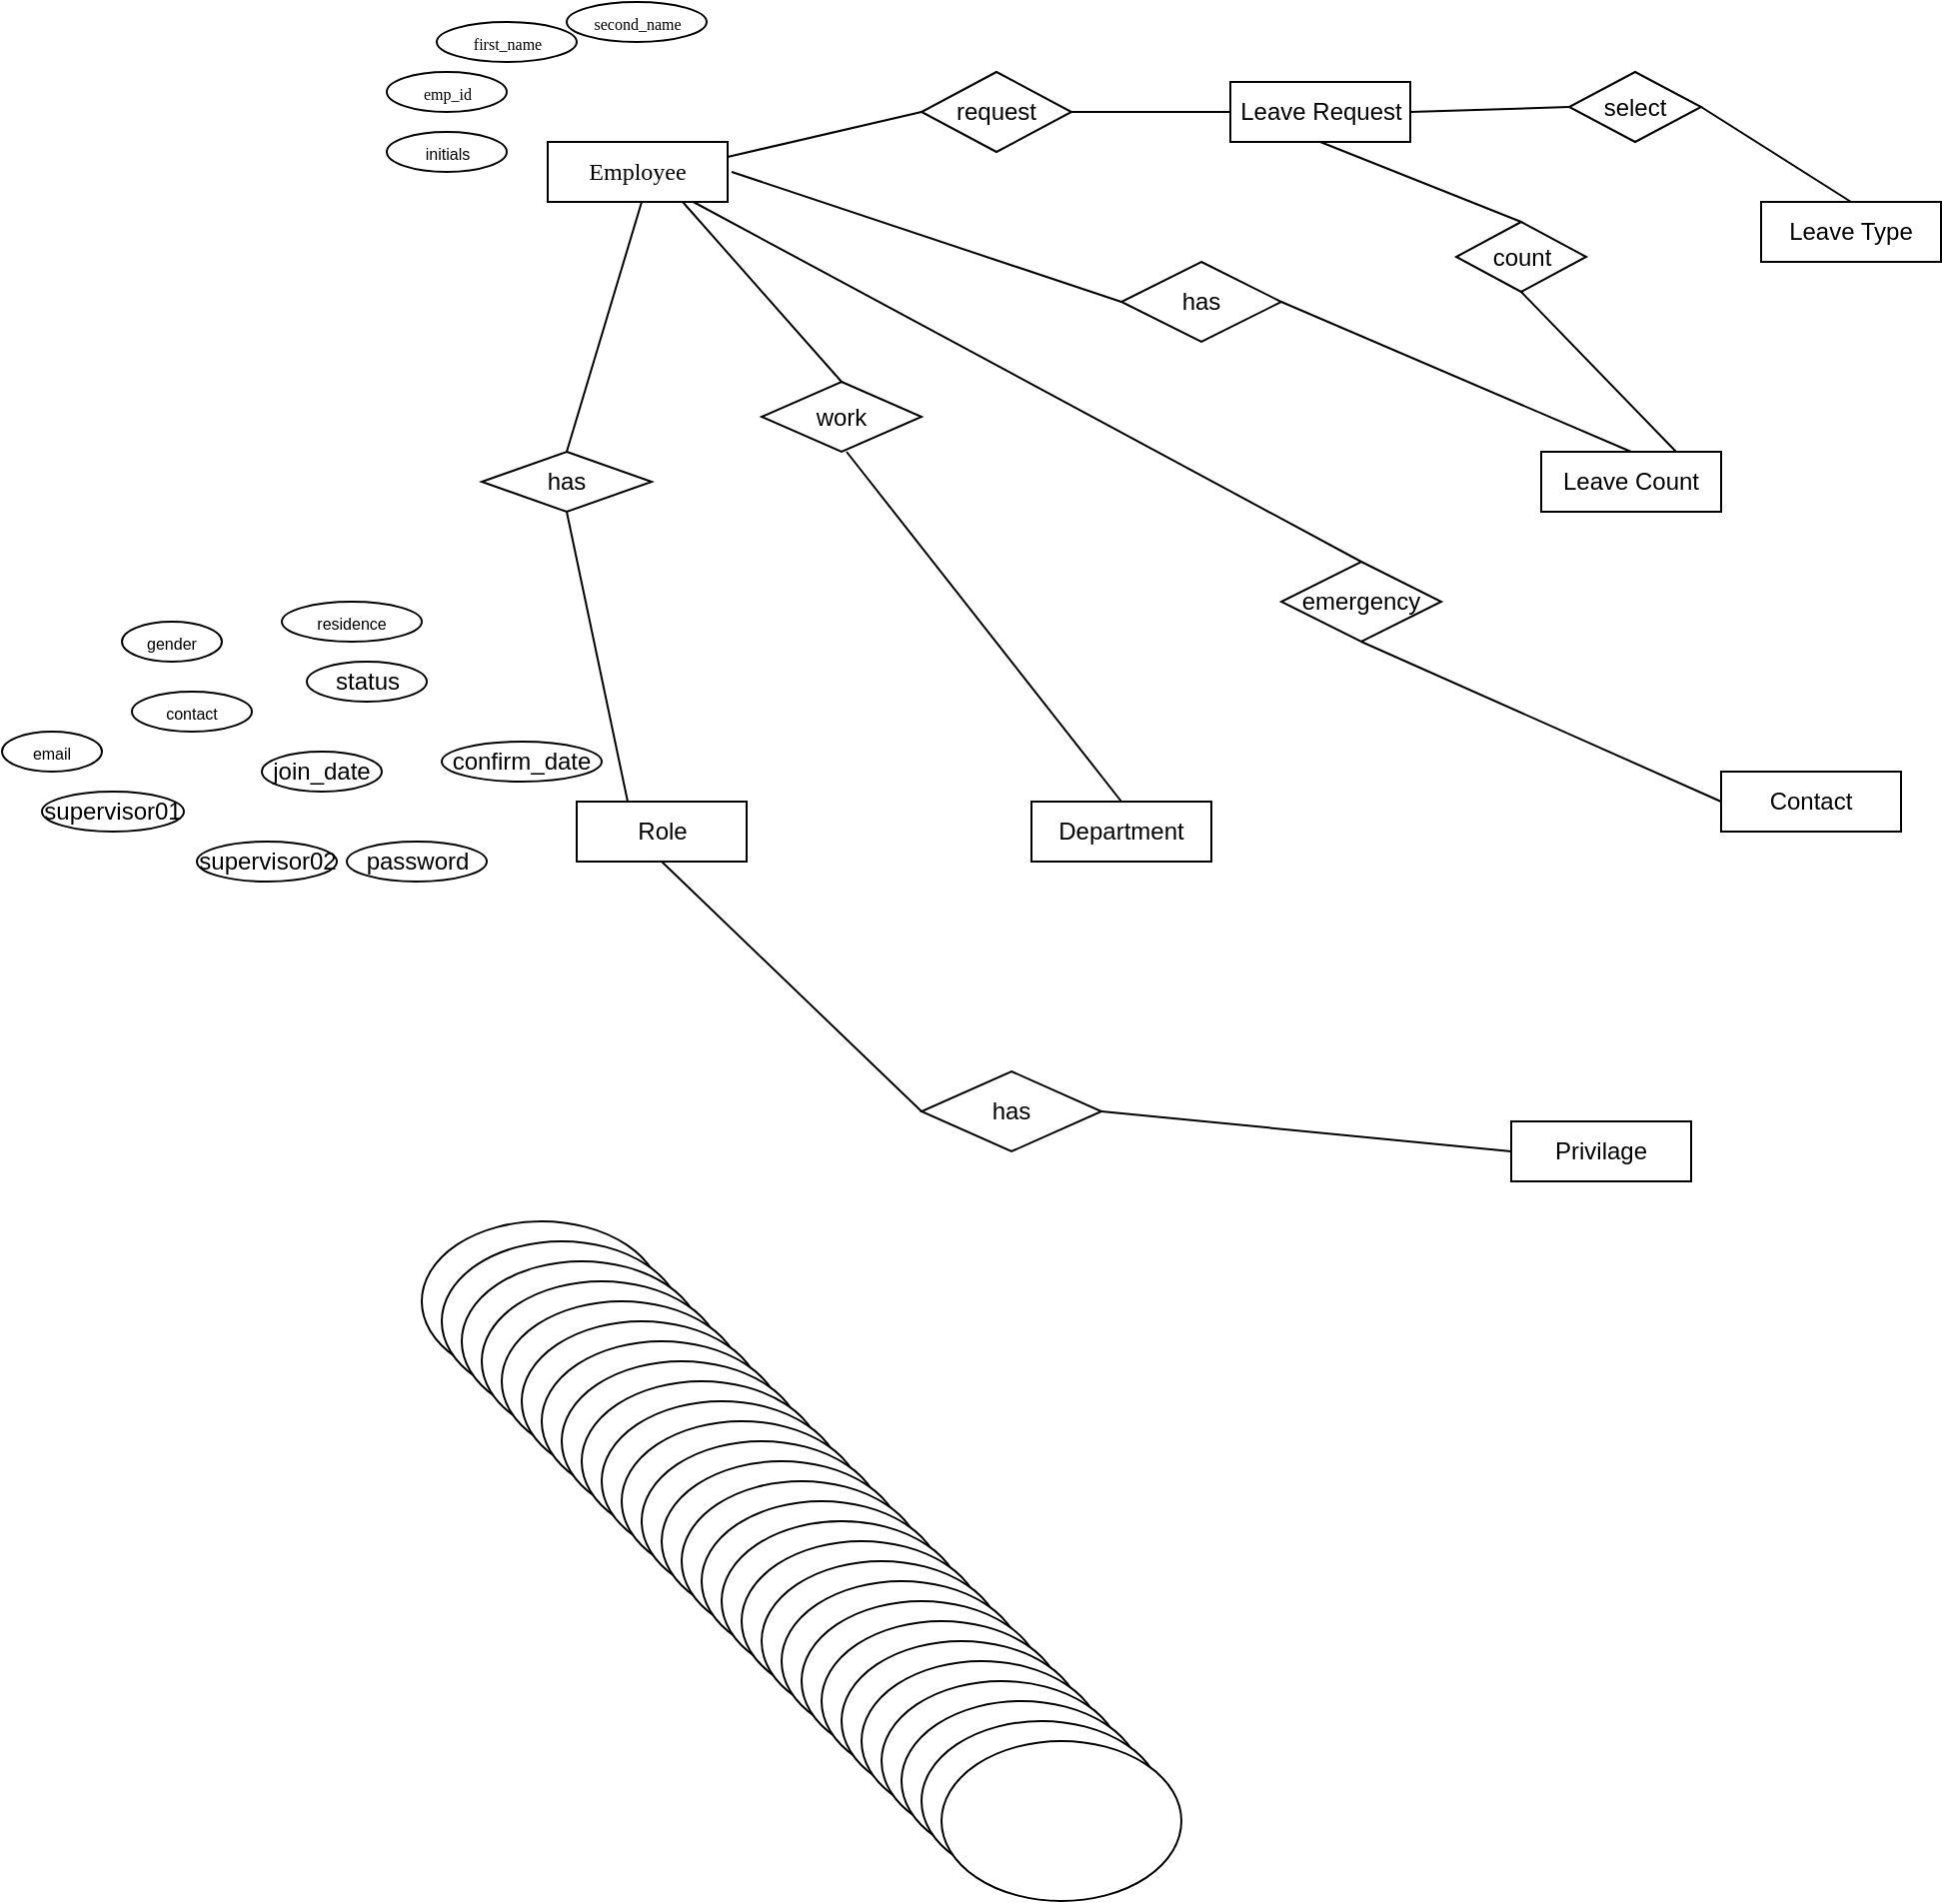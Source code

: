 <mxfile version="12.2.6" type="device" pages="1"><diagram id="zUBBuH1TVbfZ2d7jQMG1" name="Page-1"><mxGraphModel dx="1874" dy="576" grid="1" gridSize="10" guides="1" tooltips="1" connect="1" arrows="1" fold="1" page="1" pageScale="1" pageWidth="850" pageHeight="1100" math="0" shadow="0"><root><mxCell id="0"/><mxCell id="1" parent="0"/><mxCell id="cnu6zO6b-C0TGO8qMAb4-4" value="&lt;font style=&quot;font-size: 8px&quot;&gt;&lt;span style=&quot;font-family: &amp;#34;calibri&amp;#34;&quot;&gt;e&lt;/span&gt;&lt;span style=&quot;font-family: &amp;#34;calibri&amp;#34;&quot;&gt;mp_id&lt;/span&gt;&lt;/font&gt;" style="ellipse;whiteSpace=wrap;html=1;" parent="1" vertex="1"><mxGeometry x="2.5" y="45" width="60" height="20" as="geometry"/></mxCell><mxCell id="cnu6zO6b-C0TGO8qMAb4-5" value="&lt;font style=&quot;font-size: 8px&quot;&gt;&lt;span style=&quot;font-family: &amp;#34;calibri&amp;#34;&quot;&gt;f&lt;/span&gt;&lt;span style=&quot;font-family: &amp;#34;calibri&amp;#34;&quot;&gt;irst_name&lt;/span&gt;&lt;/font&gt;" style="ellipse;whiteSpace=wrap;html=1;" parent="1" vertex="1"><mxGeometry x="27.5" y="20" width="70" height="20" as="geometry"/></mxCell><mxCell id="cnu6zO6b-C0TGO8qMAb4-6" value="&lt;font style=&quot;font-size: 8px&quot;&gt;&lt;span style=&quot;font-family: &amp;#34;calibri&amp;#34;&quot;&gt;s&lt;/span&gt;&lt;span style=&quot;font-family: &amp;#34;calibri&amp;#34;&quot;&gt;econd_name&lt;/span&gt;&lt;/font&gt;" style="ellipse;whiteSpace=wrap;html=1;" parent="1" vertex="1"><mxGeometry x="92.5" y="10" width="70" height="20" as="geometry"/></mxCell><mxCell id="cnu6zO6b-C0TGO8qMAb4-7" value="&lt;span style=&quot;font-family: &amp;#34;calibri&amp;#34;&quot;&gt;&lt;font style=&quot;font-size: 12px&quot;&gt;Employee&lt;/font&gt;&lt;/span&gt;" style="rounded=0;whiteSpace=wrap;html=1;" parent="1" vertex="1"><mxGeometry x="83" y="80" width="90" height="30" as="geometry"/></mxCell><mxCell id="cnu6zO6b-C0TGO8qMAb4-8" value="Department" style="rounded=0;whiteSpace=wrap;html=1;" parent="1" vertex="1"><mxGeometry x="325" y="410" width="90" height="30" as="geometry"/></mxCell><mxCell id="cnu6zO6b-C0TGO8qMAb4-9" value="Leave Request" style="rounded=0;whiteSpace=wrap;html=1;" parent="1" vertex="1"><mxGeometry x="424.5" y="50" width="90" height="30" as="geometry"/></mxCell><mxCell id="cnu6zO6b-C0TGO8qMAb4-10" value="Leave Type" style="rounded=0;whiteSpace=wrap;html=1;" parent="1" vertex="1"><mxGeometry x="690" y="110" width="90" height="30" as="geometry"/></mxCell><mxCell id="cnu6zO6b-C0TGO8qMAb4-11" value="Leave Count" style="rounded=0;whiteSpace=wrap;html=1;" parent="1" vertex="1"><mxGeometry x="580" y="235" width="90" height="30" as="geometry"/></mxCell><mxCell id="cnu6zO6b-C0TGO8qMAb4-12" value="Role" style="rounded=0;whiteSpace=wrap;html=1;" parent="1" vertex="1"><mxGeometry x="97.5" y="410" width="85" height="30" as="geometry"/></mxCell><mxCell id="cnu6zO6b-C0TGO8qMAb4-13" value="Privilage" style="rounded=0;whiteSpace=wrap;html=1;" parent="1" vertex="1"><mxGeometry x="565" y="570" width="90" height="30" as="geometry"/></mxCell><mxCell id="cnu6zO6b-C0TGO8qMAb4-14" value="has" style="rhombus;whiteSpace=wrap;html=1;" parent="1" vertex="1"><mxGeometry x="270" y="545" width="90" height="40" as="geometry"/></mxCell><mxCell id="cnu6zO6b-C0TGO8qMAb4-18" value="" style="endArrow=none;html=1;exitX=0;exitY=0.5;exitDx=0;exitDy=0;" parent="1" source="cnu6zO6b-C0TGO8qMAb4-14" edge="1"><mxGeometry width="50" height="50" relative="1" as="geometry"><mxPoint x="90" y="490" as="sourcePoint"/><mxPoint x="140" y="440" as="targetPoint"/><Array as="points"/></mxGeometry></mxCell><mxCell id="cnu6zO6b-C0TGO8qMAb4-19" value="" style="endArrow=none;html=1;entryX=0;entryY=0.5;entryDx=0;entryDy=0;exitX=1;exitY=0.5;exitDx=0;exitDy=0;" parent="1" source="cnu6zO6b-C0TGO8qMAb4-14" target="cnu6zO6b-C0TGO8qMAb4-13" edge="1"><mxGeometry width="50" height="50" relative="1" as="geometry"><mxPoint x="379.5" y="540" as="sourcePoint"/><mxPoint x="429.5" y="490" as="targetPoint"/></mxGeometry></mxCell><mxCell id="cnu6zO6b-C0TGO8qMAb4-20" value="has" style="rhombus;whiteSpace=wrap;html=1;" parent="1" vertex="1"><mxGeometry x="50" y="235" width="85" height="30" as="geometry"/></mxCell><mxCell id="cnu6zO6b-C0TGO8qMAb4-23" value="" style="endArrow=none;html=1;entryX=0.5;entryY=1;entryDx=0;entryDy=0;" parent="1" target="cnu6zO6b-C0TGO8qMAb4-20" edge="1"><mxGeometry width="50" height="50" relative="1" as="geometry"><mxPoint x="123" y="410" as="sourcePoint"/><mxPoint x="122.5" y="260" as="targetPoint"/></mxGeometry></mxCell><mxCell id="cnu6zO6b-C0TGO8qMAb4-24" value="" style="endArrow=none;html=1;exitX=0.5;exitY=0;exitDx=0;exitDy=0;" parent="1" source="cnu6zO6b-C0TGO8qMAb4-20" edge="1"><mxGeometry width="50" height="50" relative="1" as="geometry"><mxPoint x="80" y="160" as="sourcePoint"/><mxPoint x="130" y="110" as="targetPoint"/></mxGeometry></mxCell><mxCell id="cnu6zO6b-C0TGO8qMAb4-25" value="" style="endArrow=none;html=1;exitX=0.75;exitY=1;exitDx=0;exitDy=0;entryX=0.5;entryY=0;entryDx=0;entryDy=0;" parent="1" source="cnu6zO6b-C0TGO8qMAb4-7" target="cnu6zO6b-C0TGO8qMAb4-28" edge="1"><mxGeometry width="50" height="50" relative="1" as="geometry"><mxPoint x="200" y="170" as="sourcePoint"/><mxPoint x="155" y="110" as="targetPoint"/></mxGeometry></mxCell><mxCell id="cnu6zO6b-C0TGO8qMAb4-26" value="" style="endArrow=none;html=1;exitX=0;exitY=0.5;exitDx=0;exitDy=0;" parent="1" source="cnu6zO6b-C0TGO8qMAb4-35" edge="1"><mxGeometry width="50" height="50" relative="1" as="geometry"><mxPoint x="310" y="140" as="sourcePoint"/><mxPoint x="175" y="95" as="targetPoint"/></mxGeometry></mxCell><mxCell id="cnu6zO6b-C0TGO8qMAb4-27" value="" style="endArrow=none;html=1;exitX=1;exitY=0.25;exitDx=0;exitDy=0;entryX=0;entryY=0.5;entryDx=0;entryDy=0;" parent="1" source="cnu6zO6b-C0TGO8qMAb4-7" edge="1" target="KnrXTrUjWcJxQZxaxP-L-1"><mxGeometry width="50" height="50" relative="1" as="geometry"><mxPoint x="270" y="80" as="sourcePoint"/><mxPoint x="175" y="87.5" as="targetPoint"/></mxGeometry></mxCell><mxCell id="cnu6zO6b-C0TGO8qMAb4-28" value="work" style="rhombus;whiteSpace=wrap;html=1;" parent="1" vertex="1"><mxGeometry x="190" y="200" width="80" height="35" as="geometry"/></mxCell><mxCell id="cnu6zO6b-C0TGO8qMAb4-29" value="" style="endArrow=none;html=1;exitX=0.5;exitY=0;exitDx=0;exitDy=0;" parent="1" source="cnu6zO6b-C0TGO8qMAb4-8" edge="1"><mxGeometry width="50" height="50" relative="1" as="geometry"><mxPoint x="182.5" y="285" as="sourcePoint"/><mxPoint x="232.5" y="235" as="targetPoint"/></mxGeometry></mxCell><mxCell id="cnu6zO6b-C0TGO8qMAb4-30" value="Contact" style="rounded=0;whiteSpace=wrap;html=1;" parent="1" vertex="1"><mxGeometry x="670" y="395" width="90" height="30" as="geometry"/></mxCell><mxCell id="cnu6zO6b-C0TGO8qMAb4-32" value="emergency" style="rhombus;whiteSpace=wrap;html=1;" parent="1" vertex="1"><mxGeometry x="450" y="290" width="80" height="40" as="geometry"/></mxCell><mxCell id="cnu6zO6b-C0TGO8qMAb4-33" value="" style="endArrow=none;html=1;entryX=0.5;entryY=0;entryDx=0;entryDy=0;" parent="1" source="cnu6zO6b-C0TGO8qMAb4-7" target="cnu6zO6b-C0TGO8qMAb4-32" edge="1"><mxGeometry width="50" height="50" relative="1" as="geometry"><mxPoint x="172.5" y="113" as="sourcePoint"/><mxPoint x="252" y="203" as="targetPoint"/></mxGeometry></mxCell><mxCell id="cnu6zO6b-C0TGO8qMAb4-34" value="" style="endArrow=none;html=1;exitX=0;exitY=0.5;exitDx=0;exitDy=0;" parent="1" source="cnu6zO6b-C0TGO8qMAb4-30" edge="1"><mxGeometry width="50" height="50" relative="1" as="geometry"><mxPoint x="630" y="400" as="sourcePoint"/><mxPoint x="490" y="330" as="targetPoint"/></mxGeometry></mxCell><mxCell id="cnu6zO6b-C0TGO8qMAb4-35" value="has" style="rhombus;whiteSpace=wrap;html=1;" parent="1" vertex="1"><mxGeometry x="370" y="140" width="80" height="40" as="geometry"/></mxCell><mxCell id="cnu6zO6b-C0TGO8qMAb4-36" value="" style="endArrow=none;html=1;exitX=0.5;exitY=0;exitDx=0;exitDy=0;" parent="1" source="cnu6zO6b-C0TGO8qMAb4-11" edge="1"><mxGeometry width="50" height="50" relative="1" as="geometry"><mxPoint x="580" y="200" as="sourcePoint"/><mxPoint x="450" y="160" as="targetPoint"/></mxGeometry></mxCell><mxCell id="KnrXTrUjWcJxQZxaxP-L-1" value="request" style="rhombus;whiteSpace=wrap;html=1;" vertex="1" parent="1"><mxGeometry x="270" y="45" width="75" height="40" as="geometry"/></mxCell><mxCell id="KnrXTrUjWcJxQZxaxP-L-3" value="" style="endArrow=none;html=1;exitX=1;exitY=0.5;exitDx=0;exitDy=0;entryX=0;entryY=0.5;entryDx=0;entryDy=0;" edge="1" parent="1" source="KnrXTrUjWcJxQZxaxP-L-1" target="cnu6zO6b-C0TGO8qMAb4-9"><mxGeometry width="50" height="50" relative="1" as="geometry"><mxPoint x="350" y="70" as="sourcePoint"/><mxPoint x="400" y="20" as="targetPoint"/></mxGeometry></mxCell><mxCell id="KnrXTrUjWcJxQZxaxP-L-4" value="select" style="rhombus;whiteSpace=wrap;html=1;" vertex="1" parent="1"><mxGeometry x="594" y="45" width="66" height="35" as="geometry"/></mxCell><mxCell id="KnrXTrUjWcJxQZxaxP-L-5" value="" style="endArrow=none;html=1;exitX=1;exitY=0.5;exitDx=0;exitDy=0;entryX=0;entryY=0.5;entryDx=0;entryDy=0;" edge="1" parent="1" source="cnu6zO6b-C0TGO8qMAb4-9" target="KnrXTrUjWcJxQZxaxP-L-4"><mxGeometry width="50" height="50" relative="1" as="geometry"><mxPoint x="515" y="61.5" as="sourcePoint"/><mxPoint x="565" y="11.5" as="targetPoint"/></mxGeometry></mxCell><mxCell id="KnrXTrUjWcJxQZxaxP-L-6" value="" style="endArrow=none;html=1;exitX=1;exitY=0.5;exitDx=0;exitDy=0;entryX=0.5;entryY=0;entryDx=0;entryDy=0;" edge="1" parent="1" source="KnrXTrUjWcJxQZxaxP-L-4" target="cnu6zO6b-C0TGO8qMAb4-10"><mxGeometry width="50" height="50" relative="1" as="geometry"><mxPoint x="670" y="70" as="sourcePoint"/><mxPoint x="720" y="20" as="targetPoint"/></mxGeometry></mxCell><mxCell id="KnrXTrUjWcJxQZxaxP-L-7" value="count" style="rhombus;whiteSpace=wrap;html=1;" vertex="1" parent="1"><mxGeometry x="537.5" y="120" width="65" height="35" as="geometry"/></mxCell><mxCell id="KnrXTrUjWcJxQZxaxP-L-8" value="" style="endArrow=none;html=1;exitX=0.5;exitY=0;exitDx=0;exitDy=0;entryX=0.5;entryY=1;entryDx=0;entryDy=0;" edge="1" parent="1" source="KnrXTrUjWcJxQZxaxP-L-7" target="cnu6zO6b-C0TGO8qMAb4-9"><mxGeometry width="50" height="50" relative="1" as="geometry"><mxPoint x="460" y="130" as="sourcePoint"/><mxPoint x="510" y="80" as="targetPoint"/></mxGeometry></mxCell><mxCell id="KnrXTrUjWcJxQZxaxP-L-9" value="" style="endArrow=none;html=1;exitX=0.75;exitY=0;exitDx=0;exitDy=0;entryX=0.5;entryY=1;entryDx=0;entryDy=0;" edge="1" parent="1" source="cnu6zO6b-C0TGO8qMAb4-11" target="KnrXTrUjWcJxQZxaxP-L-7"><mxGeometry width="50" height="50" relative="1" as="geometry"><mxPoint x="580" y="200" as="sourcePoint"/><mxPoint x="630" y="150" as="targetPoint"/></mxGeometry></mxCell><mxCell id="KnrXTrUjWcJxQZxaxP-L-10" value="" style="ellipse;whiteSpace=wrap;html=1;" vertex="1" parent="1"><mxGeometry x="20" y="620" width="120" height="80" as="geometry"/></mxCell><mxCell id="KnrXTrUjWcJxQZxaxP-L-11" value="" style="ellipse;whiteSpace=wrap;html=1;" vertex="1" parent="1"><mxGeometry x="30" y="630" width="120" height="80" as="geometry"/></mxCell><mxCell id="KnrXTrUjWcJxQZxaxP-L-12" value="" style="ellipse;whiteSpace=wrap;html=1;" vertex="1" parent="1"><mxGeometry x="40" y="640" width="120" height="80" as="geometry"/></mxCell><mxCell id="KnrXTrUjWcJxQZxaxP-L-13" value="" style="ellipse;whiteSpace=wrap;html=1;" vertex="1" parent="1"><mxGeometry x="50" y="650" width="120" height="80" as="geometry"/></mxCell><mxCell id="KnrXTrUjWcJxQZxaxP-L-14" value="" style="ellipse;whiteSpace=wrap;html=1;" vertex="1" parent="1"><mxGeometry x="60" y="660" width="120" height="80" as="geometry"/></mxCell><mxCell id="KnrXTrUjWcJxQZxaxP-L-15" value="" style="ellipse;whiteSpace=wrap;html=1;" vertex="1" parent="1"><mxGeometry x="70" y="670" width="120" height="80" as="geometry"/></mxCell><mxCell id="KnrXTrUjWcJxQZxaxP-L-16" value="" style="ellipse;whiteSpace=wrap;html=1;" vertex="1" parent="1"><mxGeometry x="80" y="680" width="120" height="80" as="geometry"/></mxCell><mxCell id="KnrXTrUjWcJxQZxaxP-L-17" value="" style="ellipse;whiteSpace=wrap;html=1;" vertex="1" parent="1"><mxGeometry x="90" y="690" width="120" height="80" as="geometry"/></mxCell><mxCell id="KnrXTrUjWcJxQZxaxP-L-18" value="" style="ellipse;whiteSpace=wrap;html=1;" vertex="1" parent="1"><mxGeometry x="100" y="700" width="120" height="80" as="geometry"/></mxCell><mxCell id="KnrXTrUjWcJxQZxaxP-L-19" value="" style="ellipse;whiteSpace=wrap;html=1;" vertex="1" parent="1"><mxGeometry x="110" y="710" width="120" height="80" as="geometry"/></mxCell><mxCell id="KnrXTrUjWcJxQZxaxP-L-20" value="" style="ellipse;whiteSpace=wrap;html=1;" vertex="1" parent="1"><mxGeometry x="120" y="720" width="120" height="80" as="geometry"/></mxCell><mxCell id="KnrXTrUjWcJxQZxaxP-L-21" value="" style="ellipse;whiteSpace=wrap;html=1;" vertex="1" parent="1"><mxGeometry x="130" y="730" width="120" height="80" as="geometry"/></mxCell><mxCell id="KnrXTrUjWcJxQZxaxP-L-22" value="" style="ellipse;whiteSpace=wrap;html=1;" vertex="1" parent="1"><mxGeometry x="140" y="740" width="120" height="80" as="geometry"/></mxCell><mxCell id="KnrXTrUjWcJxQZxaxP-L-23" value="" style="ellipse;whiteSpace=wrap;html=1;" vertex="1" parent="1"><mxGeometry x="150" y="750" width="120" height="80" as="geometry"/></mxCell><mxCell id="KnrXTrUjWcJxQZxaxP-L-24" value="" style="ellipse;whiteSpace=wrap;html=1;" vertex="1" parent="1"><mxGeometry x="160" y="760" width="120" height="80" as="geometry"/></mxCell><mxCell id="KnrXTrUjWcJxQZxaxP-L-25" value="" style="ellipse;whiteSpace=wrap;html=1;" vertex="1" parent="1"><mxGeometry x="170" y="770" width="120" height="80" as="geometry"/></mxCell><mxCell id="KnrXTrUjWcJxQZxaxP-L-26" value="" style="ellipse;whiteSpace=wrap;html=1;" vertex="1" parent="1"><mxGeometry x="180" y="780" width="120" height="80" as="geometry"/></mxCell><mxCell id="KnrXTrUjWcJxQZxaxP-L-27" value="" style="ellipse;whiteSpace=wrap;html=1;" vertex="1" parent="1"><mxGeometry x="190" y="790" width="120" height="80" as="geometry"/></mxCell><mxCell id="KnrXTrUjWcJxQZxaxP-L-28" value="" style="ellipse;whiteSpace=wrap;html=1;" vertex="1" parent="1"><mxGeometry x="200" y="800" width="120" height="80" as="geometry"/></mxCell><mxCell id="KnrXTrUjWcJxQZxaxP-L-29" value="" style="ellipse;whiteSpace=wrap;html=1;" vertex="1" parent="1"><mxGeometry x="210" y="810" width="120" height="80" as="geometry"/></mxCell><mxCell id="KnrXTrUjWcJxQZxaxP-L-30" value="" style="ellipse;whiteSpace=wrap;html=1;" vertex="1" parent="1"><mxGeometry x="220" y="820" width="120" height="80" as="geometry"/></mxCell><mxCell id="KnrXTrUjWcJxQZxaxP-L-31" value="" style="ellipse;whiteSpace=wrap;html=1;" vertex="1" parent="1"><mxGeometry x="230" y="830" width="120" height="80" as="geometry"/></mxCell><mxCell id="KnrXTrUjWcJxQZxaxP-L-32" value="" style="ellipse;whiteSpace=wrap;html=1;" vertex="1" parent="1"><mxGeometry x="240" y="840" width="120" height="80" as="geometry"/></mxCell><mxCell id="KnrXTrUjWcJxQZxaxP-L-33" value="" style="ellipse;whiteSpace=wrap;html=1;" vertex="1" parent="1"><mxGeometry x="250" y="850" width="120" height="80" as="geometry"/></mxCell><mxCell id="KnrXTrUjWcJxQZxaxP-L-34" value="" style="ellipse;whiteSpace=wrap;html=1;" vertex="1" parent="1"><mxGeometry x="260" y="860" width="120" height="80" as="geometry"/></mxCell><mxCell id="KnrXTrUjWcJxQZxaxP-L-35" value="" style="ellipse;whiteSpace=wrap;html=1;" vertex="1" parent="1"><mxGeometry x="270" y="870" width="120" height="80" as="geometry"/></mxCell><mxCell id="KnrXTrUjWcJxQZxaxP-L-36" value="" style="ellipse;whiteSpace=wrap;html=1;" vertex="1" parent="1"><mxGeometry x="280" y="880" width="120" height="80" as="geometry"/></mxCell><mxCell id="KnrXTrUjWcJxQZxaxP-L-37" value="status" style="ellipse;whiteSpace=wrap;html=1;" vertex="1" parent="1"><mxGeometry x="-37.5" y="340" width="60" height="20" as="geometry"/></mxCell><mxCell id="KnrXTrUjWcJxQZxaxP-L-38" value="password" style="ellipse;whiteSpace=wrap;html=1;" vertex="1" parent="1"><mxGeometry x="-17.5" y="430" width="70" height="20" as="geometry"/></mxCell><mxCell id="KnrXTrUjWcJxQZxaxP-L-39" value="confirm_date" style="ellipse;whiteSpace=wrap;html=1;" vertex="1" parent="1"><mxGeometry x="30" y="380" width="80" height="20" as="geometry"/></mxCell><mxCell id="KnrXTrUjWcJxQZxaxP-L-40" value="join_date" style="ellipse;whiteSpace=wrap;html=1;" vertex="1" parent="1"><mxGeometry x="-60" y="385" width="60" height="20" as="geometry"/></mxCell><mxCell id="KnrXTrUjWcJxQZxaxP-L-41" value="supervisor02" style="ellipse;whiteSpace=wrap;html=1;" vertex="1" parent="1"><mxGeometry x="-92.5" y="430" width="70" height="20" as="geometry"/></mxCell><mxCell id="KnrXTrUjWcJxQZxaxP-L-42" value="supervisor01" style="ellipse;whiteSpace=wrap;html=1;" vertex="1" parent="1"><mxGeometry x="-170" y="405" width="71" height="20" as="geometry"/></mxCell><mxCell id="KnrXTrUjWcJxQZxaxP-L-43" value="&lt;font style=&quot;font-size: 8px&quot;&gt;contact&lt;/font&gt;" style="ellipse;whiteSpace=wrap;html=1;" vertex="1" parent="1"><mxGeometry x="-125" y="355" width="60" height="20" as="geometry"/></mxCell><mxCell id="KnrXTrUjWcJxQZxaxP-L-44" value="&lt;font style=&quot;font-size: 8px&quot;&gt;residence&lt;/font&gt;" style="ellipse;whiteSpace=wrap;html=1;" vertex="1" parent="1"><mxGeometry x="-50" y="310" width="70" height="20" as="geometry"/></mxCell><mxCell id="KnrXTrUjWcJxQZxaxP-L-45" value="&lt;font style=&quot;font-size: 8px&quot;&gt;email&lt;/font&gt;" style="ellipse;whiteSpace=wrap;html=1;" vertex="1" parent="1"><mxGeometry x="-190" y="375" width="50" height="20" as="geometry"/></mxCell><mxCell id="KnrXTrUjWcJxQZxaxP-L-46" value="&lt;font style=&quot;font-size: 8px&quot;&gt;gender&lt;/font&gt;" style="ellipse;whiteSpace=wrap;html=1;" vertex="1" parent="1"><mxGeometry x="-130" y="320" width="50" height="20" as="geometry"/></mxCell><mxCell id="KnrXTrUjWcJxQZxaxP-L-47" value="&lt;font style=&quot;font-size: 8px&quot;&gt;initials&lt;/font&gt;" style="ellipse;whiteSpace=wrap;html=1;" vertex="1" parent="1"><mxGeometry x="2.5" y="75" width="60" height="20" as="geometry"/></mxCell></root></mxGraphModel></diagram></mxfile>
